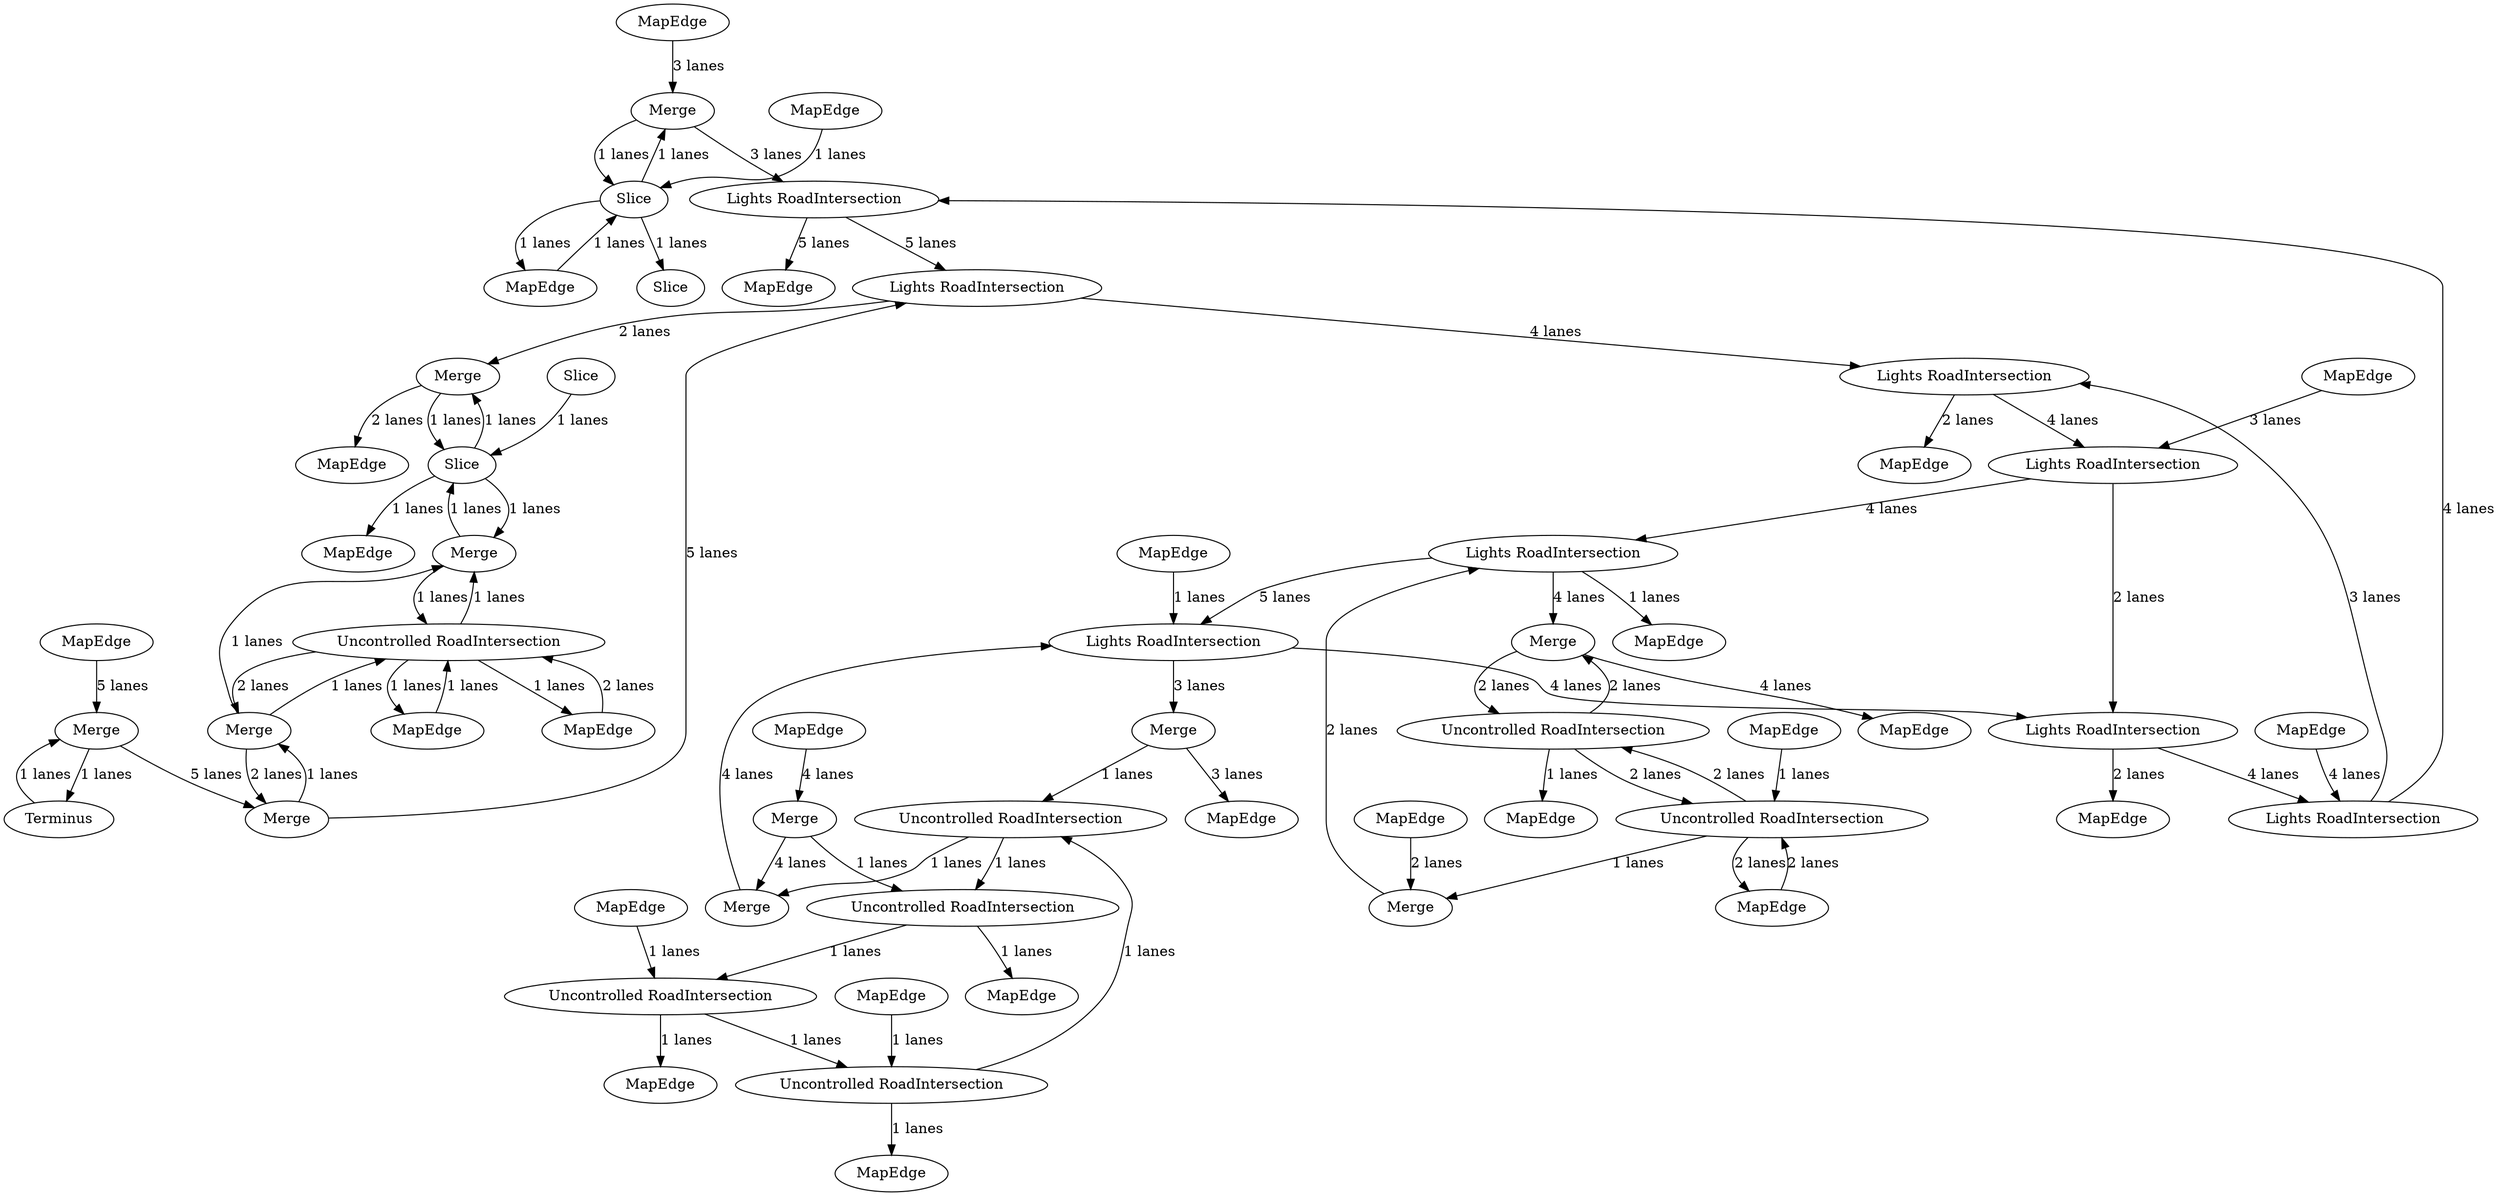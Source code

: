 digraph {
    0 [ label = "MapEdge" ]
    1 [ label = "MapEdge" ]
    2 [ label = "MapEdge" ]
    3 [ label = "MapEdge" ]
    4 [ label = "Terminus" ]
    5 [ label = "MapEdge" ]
    6 [ label = "Merge" ]
    7 [ label = "Merge" ]
    8 [ label = "Uncontrolled RoadIntersection" ]
    9 [ label = "MapEdge" ]
    10 [ label = "MapEdge" ]
    11 [ label = "Merge" ]
    12 [ label = "MapEdge" ]
    13 [ label = "MapEdge" ]
    14 [ label = "MapEdge" ]
    15 [ label = "Merge" ]
    16 [ label = "Slice" ]
    17 [ label = "Merge" ]
    18 [ label = "Slice" ]
    19 [ label = "Slice" ]
    20 [ label = "Slice" ]
    21 [ label = "Lights RoadIntersection" ]
    22 [ label = "Lights RoadIntersection" ]
    23 [ label = "Merge" ]
    24 [ label = "Lights RoadIntersection" ]
    25 [ label = "Lights RoadIntersection" ]
    26 [ label = "Merge" ]
    27 [ label = "Lights RoadIntersection" ]
    28 [ label = "MapEdge" ]
    29 [ label = "Lights RoadIntersection" ]
    30 [ label = "MapEdge" ]
    31 [ label = "MapEdge" ]
    32 [ label = "Lights RoadIntersection" ]
    33 [ label = "Lights RoadIntersection" ]
    34 [ label = "MapEdge" ]
    35 [ label = "Merge" ]
    36 [ label = "MapEdge" ]
    37 [ label = "Merge" ]
    38 [ label = "Uncontrolled RoadIntersection" ]
    39 [ label = "Uncontrolled RoadIntersection" ]
    40 [ label = "MapEdge" ]
    41 [ label = "Uncontrolled RoadIntersection" ]
    42 [ label = "Uncontrolled RoadIntersection" ]
    43 [ label = "Merge" ]
    44 [ label = "Merge" ]
    45 [ label = "Uncontrolled RoadIntersection" ]
    46 [ label = "Uncontrolled RoadIntersection" ]
    47 [ label = "MapEdge" ]
    48 [ label = "MapEdge" ]
    49 [ label = "MapEdge" ]
    50 [ label = "MapEdge" ]
    51 [ label = "MapEdge" ]
    52 [ label = "MapEdge" ]
    53 [ label = "MapEdge" ]
    54 [ label = "MapEdge" ]
    55 [ label = "MapEdge" ]
    56 [ label = "MapEdge" ]
    57 [ label = "MapEdge" ]
    24 -> 12 [ label = "2 lanes" ]
    50 -> 41 [ label = "1 lanes" ]
    41 -> 26 [ label = "1 lanes" ]
    42 -> 51 [ label = "1 lanes" ]
    43 -> 42 [ label = "2 lanes" ]
    42 -> 43 [ label = "2 lanes" ]
    42 -> 41 [ label = "2 lanes" ]
    41 -> 42 [ label = "2 lanes" ]
    41 -> 28 [ label = "2 lanes" ]
    28 -> 41 [ label = "2 lanes" ]
    23 -> 20 [ label = "1 lanes" ]
    20 -> 23 [ label = "1 lanes" ]
    20 -> 3 [ label = "1 lanes" ]
    3 -> 20 [ label = "1 lanes" ]
    44 -> 45 [ label = "1 lanes" ]
    45 -> 46 [ label = "1 lanes" ]
    46 -> 47 [ label = "1 lanes" ]
    40 -> 39 [ label = "1 lanes" ]
    39 -> 38 [ label = "1 lanes" ]
    38 -> 37 [ label = "1 lanes" ]
    35 -> 38 [ label = "1 lanes" ]
    38 -> 45 [ label = "1 lanes" ]
    45 -> 49 [ label = "1 lanes" ]
    9 -> 8 [ label = "2 lanes" ]
    8 -> 9 [ label = "1 lanes" ]
    8 -> 7 [ label = "2 lanes" ]
    7 -> 8 [ label = "1 lanes" ]
    7 -> 11 [ label = "2 lanes" ]
    11 -> 7 [ label = "1 lanes" ]
    17 -> 16 [ label = "1 lanes" ]
    16 -> 17 [ label = "1 lanes" ]
    16 -> 15 [ label = "1 lanes" ]
    15 -> 16 [ label = "1 lanes" ]
    15 -> 8 [ label = "1 lanes" ]
    8 -> 15 [ label = "1 lanes" ]
    7 -> 15 [ label = "1 lanes" ]
    14 -> 26 [ label = "2 lanes" ]
    26 -> 32 [ label = "2 lanes" ]
    32 -> 43 [ label = "4 lanes" ]
    43 -> 52 [ label = "4 lanes" ]
    25 -> 24 [ label = "3 lanes" ]
    25 -> 22 [ label = "4 lanes" ]
    8 -> 1 [ label = "1 lanes" ]
    1 -> 8 [ label = "1 lanes" ]
    21 -> 17 [ label = "2 lanes" ]
    17 -> 10 [ label = "2 lanes" ]
    22 -> 21 [ label = "5 lanes" ]
    22 -> 0 [ label = "5 lanes" ]
    24 -> 27 [ label = "4 lanes" ]
    48 -> 46 [ label = "1 lanes" ]
    46 -> 39 [ label = "1 lanes" ]
    39 -> 56 [ label = "1 lanes" ]
    20 -> 18 [ label = "1 lanes" ]
    31 -> 20 [ label = "1 lanes" ]
    32 -> 33 [ label = "5 lanes" ]
    27 -> 29 [ label = "2 lanes" ]
    2 -> 6 [ label = "5 lanes" ]
    6 -> 11 [ label = "5 lanes" ]
    11 -> 21 [ label = "5 lanes" ]
    33 -> 35 [ label = "3 lanes" ]
    35 -> 57 [ label = "3 lanes" ]
    33 -> 29 [ label = "4 lanes" ]
    21 -> 24 [ label = "4 lanes" ]
    29 -> 36 [ label = "2 lanes" ]
    29 -> 25 [ label = "4 lanes" ]
    27 -> 32 [ label = "4 lanes" ]
    53 -> 44 [ label = "4 lanes" ]
    44 -> 37 [ label = "4 lanes" ]
    37 -> 33 [ label = "4 lanes" ]
    30 -> 23 [ label = "3 lanes" ]
    23 -> 22 [ label = "3 lanes" ]
    34 -> 25 [ label = "4 lanes" ]
    13 -> 27 [ label = "3 lanes" ]
    6 -> 4 [ label = "1 lanes" ]
    4 -> 6 [ label = "1 lanes" ]
    16 -> 5 [ label = "1 lanes" ]
    19 -> 16 [ label = "1 lanes" ]
    55 -> 33 [ label = "1 lanes" ]
    32 -> 54 [ label = "1 lanes" ]
}
